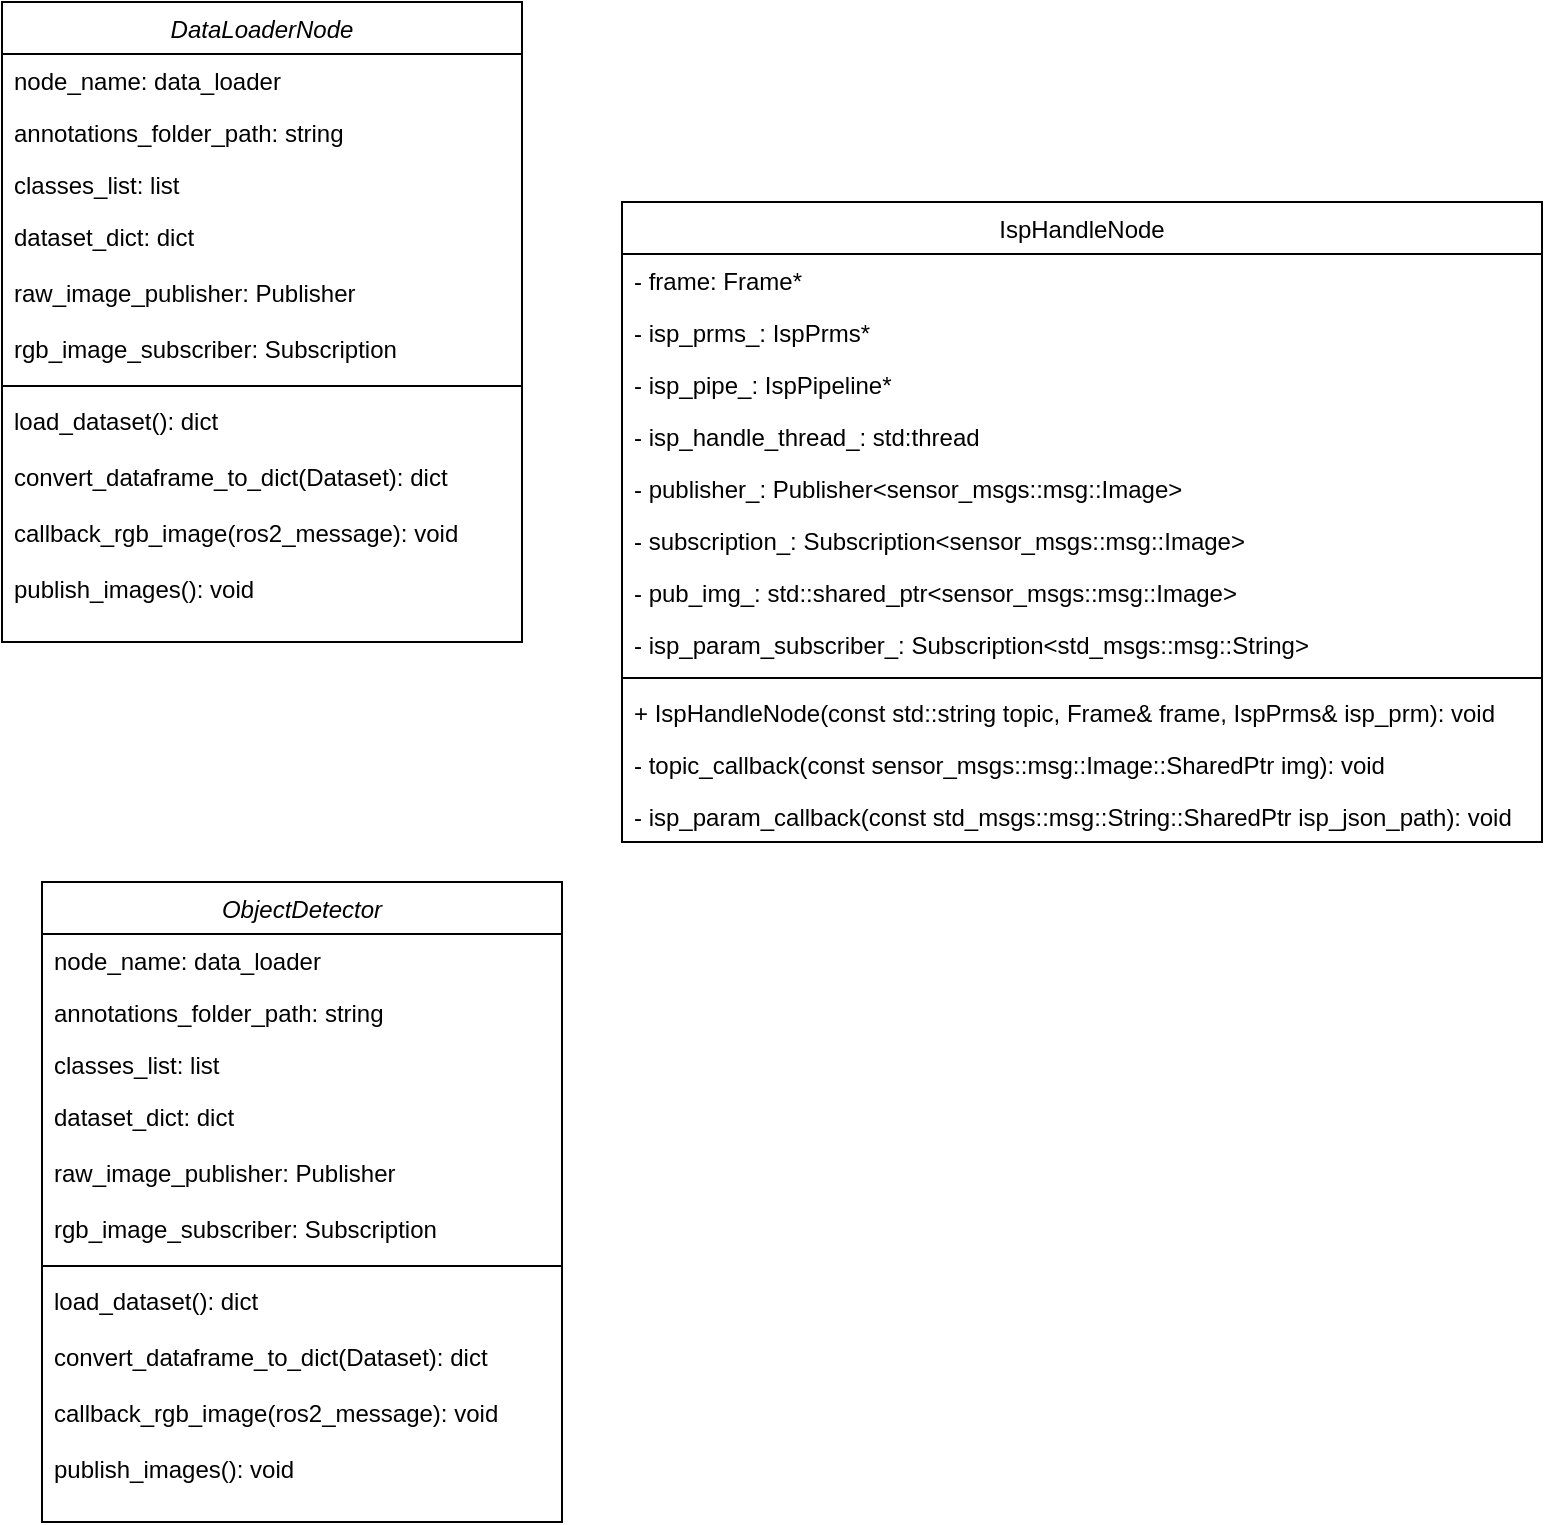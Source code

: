 <mxfile version="24.4.0" type="gitlab">
  <diagram id="C5RBs43oDa-KdzZeNtuy" name="Page-1">
    <mxGraphModel dx="1886" dy="795" grid="1" gridSize="10" guides="1" tooltips="1" connect="1" arrows="1" fold="1" page="1" pageScale="1" pageWidth="827" pageHeight="1169" math="0" shadow="0">
      <root>
        <mxCell id="WIyWlLk6GJQsqaUBKTNV-0" />
        <mxCell id="WIyWlLk6GJQsqaUBKTNV-1" parent="WIyWlLk6GJQsqaUBKTNV-0" />
        <mxCell id="zkfFHV4jXpPFQw0GAbJ--0" value="DataLoaderNode" style="swimlane;fontStyle=2;align=center;verticalAlign=top;childLayout=stackLayout;horizontal=1;startSize=26;horizontalStack=0;resizeParent=1;resizeLast=0;collapsible=1;marginBottom=0;rounded=0;shadow=0;strokeWidth=1;" parent="WIyWlLk6GJQsqaUBKTNV-1" vertex="1">
          <mxGeometry x="80" y="20" width="260" height="320" as="geometry">
            <mxRectangle x="80" y="20" width="160" height="26" as="alternateBounds" />
          </mxGeometry>
        </mxCell>
        <mxCell id="zkfFHV4jXpPFQw0GAbJ--1" value="node_name: data_loader" style="text;align=left;verticalAlign=top;spacingLeft=4;spacingRight=4;overflow=hidden;rotatable=0;points=[[0,0.5],[1,0.5]];portConstraint=eastwest;" parent="zkfFHV4jXpPFQw0GAbJ--0" vertex="1">
          <mxGeometry y="26" width="260" height="26" as="geometry" />
        </mxCell>
        <mxCell id="zkfFHV4jXpPFQw0GAbJ--2" value="annotations_folder_path: string&#xa;" style="text;align=left;verticalAlign=top;spacingLeft=4;spacingRight=4;overflow=hidden;rotatable=0;points=[[0,0.5],[1,0.5]];portConstraint=eastwest;rounded=0;shadow=0;html=0;" parent="zkfFHV4jXpPFQw0GAbJ--0" vertex="1">
          <mxGeometry y="52" width="260" height="26" as="geometry" />
        </mxCell>
        <mxCell id="zkfFHV4jXpPFQw0GAbJ--3" value="classes_list: list" style="text;align=left;verticalAlign=top;spacingLeft=4;spacingRight=4;overflow=hidden;rotatable=0;points=[[0,0.5],[1,0.5]];portConstraint=eastwest;rounded=0;shadow=0;html=0;" parent="zkfFHV4jXpPFQw0GAbJ--0" vertex="1">
          <mxGeometry y="78" width="260" height="26" as="geometry" />
        </mxCell>
        <mxCell id="2DIUROAIxmLUo2EhKrVh-1" value="dataset_dict: dict" style="text;align=left;verticalAlign=top;spacingLeft=4;spacingRight=4;overflow=hidden;rotatable=0;points=[[0,0.5],[1,0.5]];portConstraint=eastwest;" vertex="1" parent="zkfFHV4jXpPFQw0GAbJ--0">
          <mxGeometry y="104" width="260" height="28" as="geometry" />
        </mxCell>
        <mxCell id="2DIUROAIxmLUo2EhKrVh-2" value="raw_image_publisher: Publisher" style="text;align=left;verticalAlign=top;spacingLeft=4;spacingRight=4;overflow=hidden;rotatable=0;points=[[0,0.5],[1,0.5]];portConstraint=eastwest;" vertex="1" parent="zkfFHV4jXpPFQw0GAbJ--0">
          <mxGeometry y="132" width="260" height="28" as="geometry" />
        </mxCell>
        <mxCell id="2DIUROAIxmLUo2EhKrVh-3" value="rgb_image_subscriber: Subscription" style="text;align=left;verticalAlign=top;spacingLeft=4;spacingRight=4;overflow=hidden;rotatable=0;points=[[0,0.5],[1,0.5]];portConstraint=eastwest;" vertex="1" parent="zkfFHV4jXpPFQw0GAbJ--0">
          <mxGeometry y="160" width="260" height="28" as="geometry" />
        </mxCell>
        <mxCell id="zkfFHV4jXpPFQw0GAbJ--4" value="" style="line;html=1;strokeWidth=1;align=left;verticalAlign=middle;spacingTop=-1;spacingLeft=3;spacingRight=3;rotatable=0;labelPosition=right;points=[];portConstraint=eastwest;" parent="zkfFHV4jXpPFQw0GAbJ--0" vertex="1">
          <mxGeometry y="188" width="260" height="8" as="geometry" />
        </mxCell>
        <mxCell id="2DIUROAIxmLUo2EhKrVh-4" value="load_dataset(): dict" style="text;align=left;verticalAlign=top;spacingLeft=4;spacingRight=4;overflow=hidden;rotatable=0;points=[[0,0.5],[1,0.5]];portConstraint=eastwest;" vertex="1" parent="zkfFHV4jXpPFQw0GAbJ--0">
          <mxGeometry y="196" width="260" height="28" as="geometry" />
        </mxCell>
        <mxCell id="2DIUROAIxmLUo2EhKrVh-5" value="convert_dataframe_to_dict(Dataset): dict" style="text;align=left;verticalAlign=top;spacingLeft=4;spacingRight=4;overflow=hidden;rotatable=0;points=[[0,0.5],[1,0.5]];portConstraint=eastwest;" vertex="1" parent="zkfFHV4jXpPFQw0GAbJ--0">
          <mxGeometry y="224" width="260" height="28" as="geometry" />
        </mxCell>
        <mxCell id="2DIUROAIxmLUo2EhKrVh-6" value="callback_rgb_image(ros2_message): void" style="text;align=left;verticalAlign=top;spacingLeft=4;spacingRight=4;overflow=hidden;rotatable=0;points=[[0,0.5],[1,0.5]];portConstraint=eastwest;" vertex="1" parent="zkfFHV4jXpPFQw0GAbJ--0">
          <mxGeometry y="252" width="260" height="28" as="geometry" />
        </mxCell>
        <mxCell id="2DIUROAIxmLUo2EhKrVh-7" value="publish_images(): void" style="text;align=left;verticalAlign=top;spacingLeft=4;spacingRight=4;overflow=hidden;rotatable=0;points=[[0,0.5],[1,0.5]];portConstraint=eastwest;" vertex="1" parent="zkfFHV4jXpPFQw0GAbJ--0">
          <mxGeometry y="280" width="260" height="28" as="geometry" />
        </mxCell>
        <mxCell id="zkfFHV4jXpPFQw0GAbJ--17" value="IspHandleNode" style="swimlane;fontStyle=0;align=center;verticalAlign=top;childLayout=stackLayout;horizontal=1;startSize=26;horizontalStack=0;resizeParent=1;resizeLast=0;collapsible=1;marginBottom=0;rounded=0;shadow=0;strokeWidth=1;" parent="WIyWlLk6GJQsqaUBKTNV-1" vertex="1">
          <mxGeometry x="390" y="120" width="460" height="320" as="geometry">
            <mxRectangle x="550" y="140" width="160" height="26" as="alternateBounds" />
          </mxGeometry>
        </mxCell>
        <mxCell id="zkfFHV4jXpPFQw0GAbJ--18" value="- frame: Frame*" style="text;align=left;verticalAlign=top;spacingLeft=4;spacingRight=4;overflow=hidden;rotatable=0;points=[[0,0.5],[1,0.5]];portConstraint=eastwest;" parent="zkfFHV4jXpPFQw0GAbJ--17" vertex="1">
          <mxGeometry y="26" width="460" height="26" as="geometry" />
        </mxCell>
        <mxCell id="zkfFHV4jXpPFQw0GAbJ--19" value="- isp_prms_: IspPrms*" style="text;align=left;verticalAlign=top;spacingLeft=4;spacingRight=4;overflow=hidden;rotatable=0;points=[[0,0.5],[1,0.5]];portConstraint=eastwest;rounded=0;shadow=0;html=0;" parent="zkfFHV4jXpPFQw0GAbJ--17" vertex="1">
          <mxGeometry y="52" width="460" height="26" as="geometry" />
        </mxCell>
        <mxCell id="zkfFHV4jXpPFQw0GAbJ--20" value="- isp_pipe_: IspPipeline*" style="text;align=left;verticalAlign=top;spacingLeft=4;spacingRight=4;overflow=hidden;rotatable=0;points=[[0,0.5],[1,0.5]];portConstraint=eastwest;rounded=0;shadow=0;html=0;" parent="zkfFHV4jXpPFQw0GAbJ--17" vertex="1">
          <mxGeometry y="78" width="460" height="26" as="geometry" />
        </mxCell>
        <mxCell id="zkfFHV4jXpPFQw0GAbJ--21" value="- isp_handle_thread_: std:thread" style="text;align=left;verticalAlign=top;spacingLeft=4;spacingRight=4;overflow=hidden;rotatable=0;points=[[0,0.5],[1,0.5]];portConstraint=eastwest;rounded=0;shadow=0;html=0;" parent="zkfFHV4jXpPFQw0GAbJ--17" vertex="1">
          <mxGeometry y="104" width="460" height="26" as="geometry" />
        </mxCell>
        <mxCell id="zkfFHV4jXpPFQw0GAbJ--22" value="- publisher_: Publisher&lt;sensor_msgs::msg::Image&gt;" style="text;align=left;verticalAlign=top;spacingLeft=4;spacingRight=4;overflow=hidden;rotatable=0;points=[[0,0.5],[1,0.5]];portConstraint=eastwest;rounded=0;shadow=0;html=0;" parent="zkfFHV4jXpPFQw0GAbJ--17" vertex="1">
          <mxGeometry y="130" width="460" height="26" as="geometry" />
        </mxCell>
        <mxCell id="2DIUROAIxmLUo2EhKrVh-10" value="- subscription_: Subscription&lt;sensor_msgs::msg::Image&gt;" style="text;align=left;verticalAlign=top;spacingLeft=4;spacingRight=4;overflow=hidden;rotatable=0;points=[[0,0.5],[1,0.5]];portConstraint=eastwest;rounded=0;shadow=0;html=0;" vertex="1" parent="zkfFHV4jXpPFQw0GAbJ--17">
          <mxGeometry y="156" width="460" height="26" as="geometry" />
        </mxCell>
        <mxCell id="2DIUROAIxmLUo2EhKrVh-11" value="- pub_img_: std::shared_ptr&lt;sensor_msgs::msg::Image&gt;" style="text;align=left;verticalAlign=top;spacingLeft=4;spacingRight=4;overflow=hidden;rotatable=0;points=[[0,0.5],[1,0.5]];portConstraint=eastwest;rounded=0;shadow=0;html=0;" vertex="1" parent="zkfFHV4jXpPFQw0GAbJ--17">
          <mxGeometry y="182" width="460" height="26" as="geometry" />
        </mxCell>
        <mxCell id="2DIUROAIxmLUo2EhKrVh-12" value="- isp_param_subscriber_: Subscription&lt;std_msgs::msg::String&gt;" style="text;align=left;verticalAlign=top;spacingLeft=4;spacingRight=4;overflow=hidden;rotatable=0;points=[[0,0.5],[1,0.5]];portConstraint=eastwest;rounded=0;shadow=0;html=0;" vertex="1" parent="zkfFHV4jXpPFQw0GAbJ--17">
          <mxGeometry y="208" width="460" height="26" as="geometry" />
        </mxCell>
        <mxCell id="zkfFHV4jXpPFQw0GAbJ--23" value="" style="line;html=1;strokeWidth=1;align=left;verticalAlign=middle;spacingTop=-1;spacingLeft=3;spacingRight=3;rotatable=0;labelPosition=right;points=[];portConstraint=eastwest;" parent="zkfFHV4jXpPFQw0GAbJ--17" vertex="1">
          <mxGeometry y="234" width="460" height="8" as="geometry" />
        </mxCell>
        <mxCell id="zkfFHV4jXpPFQw0GAbJ--24" value="+ IspHandleNode(const std::string topic, Frame&amp; frame, IspPrms&amp; isp_prm): void" style="text;align=left;verticalAlign=top;spacingLeft=4;spacingRight=4;overflow=hidden;rotatable=0;points=[[0,0.5],[1,0.5]];portConstraint=eastwest;" parent="zkfFHV4jXpPFQw0GAbJ--17" vertex="1">
          <mxGeometry y="242" width="460" height="26" as="geometry" />
        </mxCell>
        <mxCell id="zkfFHV4jXpPFQw0GAbJ--25" value="- topic_callback(const sensor_msgs::msg::Image::SharedPtr img): void" style="text;align=left;verticalAlign=top;spacingLeft=4;spacingRight=4;overflow=hidden;rotatable=0;points=[[0,0.5],[1,0.5]];portConstraint=eastwest;" parent="zkfFHV4jXpPFQw0GAbJ--17" vertex="1">
          <mxGeometry y="268" width="460" height="26" as="geometry" />
        </mxCell>
        <mxCell id="2DIUROAIxmLUo2EhKrVh-13" value="- isp_param_callback(const std_msgs::msg::String::SharedPtr isp_json_path): void" style="text;align=left;verticalAlign=top;spacingLeft=4;spacingRight=4;overflow=hidden;rotatable=0;points=[[0,0.5],[1,0.5]];portConstraint=eastwest;" vertex="1" parent="zkfFHV4jXpPFQw0GAbJ--17">
          <mxGeometry y="294" width="460" height="26" as="geometry" />
        </mxCell>
        <mxCell id="2DIUROAIxmLUo2EhKrVh-14" value="ObjectDetector" style="swimlane;fontStyle=2;align=center;verticalAlign=top;childLayout=stackLayout;horizontal=1;startSize=26;horizontalStack=0;resizeParent=1;resizeLast=0;collapsible=1;marginBottom=0;rounded=0;shadow=0;strokeWidth=1;" vertex="1" parent="WIyWlLk6GJQsqaUBKTNV-1">
          <mxGeometry x="100" y="460" width="260" height="320" as="geometry">
            <mxRectangle x="80" y="20" width="160" height="26" as="alternateBounds" />
          </mxGeometry>
        </mxCell>
        <mxCell id="2DIUROAIxmLUo2EhKrVh-15" value="node_name: data_loader" style="text;align=left;verticalAlign=top;spacingLeft=4;spacingRight=4;overflow=hidden;rotatable=0;points=[[0,0.5],[1,0.5]];portConstraint=eastwest;" vertex="1" parent="2DIUROAIxmLUo2EhKrVh-14">
          <mxGeometry y="26" width="260" height="26" as="geometry" />
        </mxCell>
        <mxCell id="2DIUROAIxmLUo2EhKrVh-16" value="annotations_folder_path: string&#xa;" style="text;align=left;verticalAlign=top;spacingLeft=4;spacingRight=4;overflow=hidden;rotatable=0;points=[[0,0.5],[1,0.5]];portConstraint=eastwest;rounded=0;shadow=0;html=0;" vertex="1" parent="2DIUROAIxmLUo2EhKrVh-14">
          <mxGeometry y="52" width="260" height="26" as="geometry" />
        </mxCell>
        <mxCell id="2DIUROAIxmLUo2EhKrVh-17" value="classes_list: list" style="text;align=left;verticalAlign=top;spacingLeft=4;spacingRight=4;overflow=hidden;rotatable=0;points=[[0,0.5],[1,0.5]];portConstraint=eastwest;rounded=0;shadow=0;html=0;" vertex="1" parent="2DIUROAIxmLUo2EhKrVh-14">
          <mxGeometry y="78" width="260" height="26" as="geometry" />
        </mxCell>
        <mxCell id="2DIUROAIxmLUo2EhKrVh-18" value="dataset_dict: dict" style="text;align=left;verticalAlign=top;spacingLeft=4;spacingRight=4;overflow=hidden;rotatable=0;points=[[0,0.5],[1,0.5]];portConstraint=eastwest;" vertex="1" parent="2DIUROAIxmLUo2EhKrVh-14">
          <mxGeometry y="104" width="260" height="28" as="geometry" />
        </mxCell>
        <mxCell id="2DIUROAIxmLUo2EhKrVh-19" value="raw_image_publisher: Publisher" style="text;align=left;verticalAlign=top;spacingLeft=4;spacingRight=4;overflow=hidden;rotatable=0;points=[[0,0.5],[1,0.5]];portConstraint=eastwest;" vertex="1" parent="2DIUROAIxmLUo2EhKrVh-14">
          <mxGeometry y="132" width="260" height="28" as="geometry" />
        </mxCell>
        <mxCell id="2DIUROAIxmLUo2EhKrVh-20" value="rgb_image_subscriber: Subscription" style="text;align=left;verticalAlign=top;spacingLeft=4;spacingRight=4;overflow=hidden;rotatable=0;points=[[0,0.5],[1,0.5]];portConstraint=eastwest;" vertex="1" parent="2DIUROAIxmLUo2EhKrVh-14">
          <mxGeometry y="160" width="260" height="28" as="geometry" />
        </mxCell>
        <mxCell id="2DIUROAIxmLUo2EhKrVh-21" value="" style="line;html=1;strokeWidth=1;align=left;verticalAlign=middle;spacingTop=-1;spacingLeft=3;spacingRight=3;rotatable=0;labelPosition=right;points=[];portConstraint=eastwest;" vertex="1" parent="2DIUROAIxmLUo2EhKrVh-14">
          <mxGeometry y="188" width="260" height="8" as="geometry" />
        </mxCell>
        <mxCell id="2DIUROAIxmLUo2EhKrVh-22" value="load_dataset(): dict" style="text;align=left;verticalAlign=top;spacingLeft=4;spacingRight=4;overflow=hidden;rotatable=0;points=[[0,0.5],[1,0.5]];portConstraint=eastwest;" vertex="1" parent="2DIUROAIxmLUo2EhKrVh-14">
          <mxGeometry y="196" width="260" height="28" as="geometry" />
        </mxCell>
        <mxCell id="2DIUROAIxmLUo2EhKrVh-23" value="convert_dataframe_to_dict(Dataset): dict" style="text;align=left;verticalAlign=top;spacingLeft=4;spacingRight=4;overflow=hidden;rotatable=0;points=[[0,0.5],[1,0.5]];portConstraint=eastwest;" vertex="1" parent="2DIUROAIxmLUo2EhKrVh-14">
          <mxGeometry y="224" width="260" height="28" as="geometry" />
        </mxCell>
        <mxCell id="2DIUROAIxmLUo2EhKrVh-24" value="callback_rgb_image(ros2_message): void" style="text;align=left;verticalAlign=top;spacingLeft=4;spacingRight=4;overflow=hidden;rotatable=0;points=[[0,0.5],[1,0.5]];portConstraint=eastwest;" vertex="1" parent="2DIUROAIxmLUo2EhKrVh-14">
          <mxGeometry y="252" width="260" height="28" as="geometry" />
        </mxCell>
        <mxCell id="2DIUROAIxmLUo2EhKrVh-25" value="publish_images(): void" style="text;align=left;verticalAlign=top;spacingLeft=4;spacingRight=4;overflow=hidden;rotatable=0;points=[[0,0.5],[1,0.5]];portConstraint=eastwest;" vertex="1" parent="2DIUROAIxmLUo2EhKrVh-14">
          <mxGeometry y="280" width="260" height="28" as="geometry" />
        </mxCell>
      </root>
    </mxGraphModel>
  </diagram>
</mxfile>
